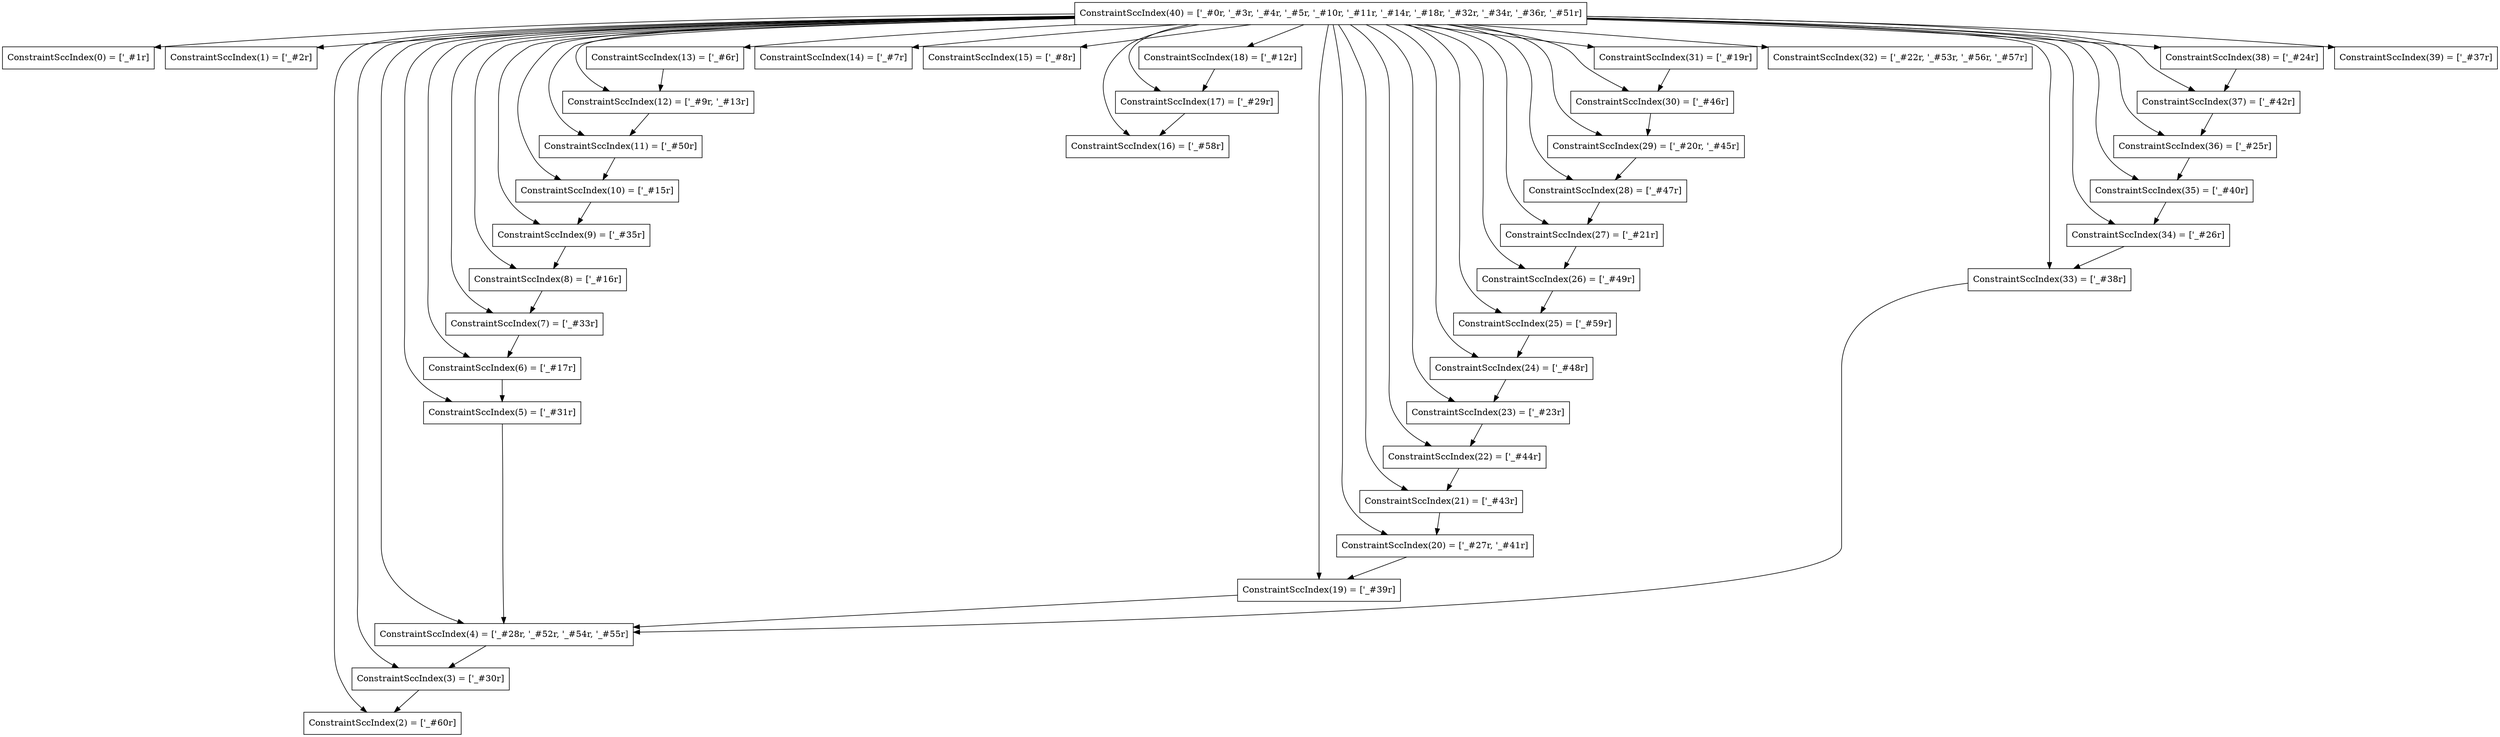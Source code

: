 digraph RegionInferenceContext {
    r0[label="ConstraintSccIndex(0) = [\'_#1r]"][shape="box"];
    r1[label="ConstraintSccIndex(1) = [\'_#2r]"][shape="box"];
    r2[label="ConstraintSccIndex(2) = [\'_#60r]"][shape="box"];
    r3[label="ConstraintSccIndex(3) = [\'_#30r]"][shape="box"];
    r4[label="ConstraintSccIndex(4) = [\'_#28r, \'_#52r, \'_#54r, \'_#55r]"][shape="box"];
    r5[label="ConstraintSccIndex(5) = [\'_#31r]"][shape="box"];
    r6[label="ConstraintSccIndex(6) = [\'_#17r]"][shape="box"];
    r7[label="ConstraintSccIndex(7) = [\'_#33r]"][shape="box"];
    r8[label="ConstraintSccIndex(8) = [\'_#16r]"][shape="box"];
    r9[label="ConstraintSccIndex(9) = [\'_#35r]"][shape="box"];
    r10[label="ConstraintSccIndex(10) = [\'_#15r]"][shape="box"];
    r11[label="ConstraintSccIndex(11) = [\'_#50r]"][shape="box"];
    r12[label="ConstraintSccIndex(12) = [\'_#9r, \'_#13r]"][shape="box"];
    r13[label="ConstraintSccIndex(13) = [\'_#6r]"][shape="box"];
    r14[label="ConstraintSccIndex(14) = [\'_#7r]"][shape="box"];
    r15[label="ConstraintSccIndex(15) = [\'_#8r]"][shape="box"];
    r16[label="ConstraintSccIndex(16) = [\'_#58r]"][shape="box"];
    r17[label="ConstraintSccIndex(17) = [\'_#29r]"][shape="box"];
    r18[label="ConstraintSccIndex(18) = [\'_#12r]"][shape="box"];
    r19[label="ConstraintSccIndex(19) = [\'_#39r]"][shape="box"];
    r20[label="ConstraintSccIndex(20) = [\'_#27r, \'_#41r]"][shape="box"];
    r21[label="ConstraintSccIndex(21) = [\'_#43r]"][shape="box"];
    r22[label="ConstraintSccIndex(22) = [\'_#44r]"][shape="box"];
    r23[label="ConstraintSccIndex(23) = [\'_#23r]"][shape="box"];
    r24[label="ConstraintSccIndex(24) = [\'_#48r]"][shape="box"];
    r25[label="ConstraintSccIndex(25) = [\'_#59r]"][shape="box"];
    r26[label="ConstraintSccIndex(26) = [\'_#49r]"][shape="box"];
    r27[label="ConstraintSccIndex(27) = [\'_#21r]"][shape="box"];
    r28[label="ConstraintSccIndex(28) = [\'_#47r]"][shape="box"];
    r29[label="ConstraintSccIndex(29) = [\'_#20r, \'_#45r]"][shape="box"];
    r30[label="ConstraintSccIndex(30) = [\'_#46r]"][shape="box"];
    r31[label="ConstraintSccIndex(31) = [\'_#19r]"][shape="box"];
    r32[label="ConstraintSccIndex(32) = [\'_#22r, \'_#53r, \'_#56r, \'_#57r]"][shape="box"];
    r33[label="ConstraintSccIndex(33) = [\'_#38r]"][shape="box"];
    r34[label="ConstraintSccIndex(34) = [\'_#26r]"][shape="box"];
    r35[label="ConstraintSccIndex(35) = [\'_#40r]"][shape="box"];
    r36[label="ConstraintSccIndex(36) = [\'_#25r]"][shape="box"];
    r37[label="ConstraintSccIndex(37) = [\'_#42r]"][shape="box"];
    r38[label="ConstraintSccIndex(38) = [\'_#24r]"][shape="box"];
    r39[label="ConstraintSccIndex(39) = [\'_#37r]"][shape="box"];
    r40[label="ConstraintSccIndex(40) = [\'_#0r, \'_#3r, \'_#4r, \'_#5r, \'_#10r, \'_#11r, \'_#14r, \'_#18r, \'_#32r, \'_#34r, \'_#36r, \'_#51r]"][shape="box"];
    r3 -> r2[label=""];
    r4 -> r3[label=""];
    r5 -> r4[label=""];
    r6 -> r5[label=""];
    r7 -> r6[label=""];
    r8 -> r7[label=""];
    r9 -> r8[label=""];
    r10 -> r9[label=""];
    r11 -> r10[label=""];
    r12 -> r11[label=""];
    r13 -> r12[label=""];
    r17 -> r16[label=""];
    r18 -> r17[label=""];
    r19 -> r4[label=""];
    r20 -> r19[label=""];
    r21 -> r20[label=""];
    r22 -> r21[label=""];
    r23 -> r22[label=""];
    r24 -> r23[label=""];
    r25 -> r24[label=""];
    r26 -> r25[label=""];
    r27 -> r26[label=""];
    r28 -> r27[label=""];
    r29 -> r28[label=""];
    r30 -> r29[label=""];
    r31 -> r30[label=""];
    r33 -> r4[label=""];
    r34 -> r33[label=""];
    r35 -> r34[label=""];
    r36 -> r35[label=""];
    r37 -> r36[label=""];
    r38 -> r37[label=""];
    r40 -> r0[label=""];
    r40 -> r1[label=""];
    r40 -> r13[label=""];
    r40 -> r14[label=""];
    r40 -> r15[label=""];
    r40 -> r12[label=""];
    r40 -> r18[label=""];
    r40 -> r10[label=""];
    r40 -> r8[label=""];
    r40 -> r6[label=""];
    r40 -> r31[label=""];
    r40 -> r29[label=""];
    r40 -> r27[label=""];
    r40 -> r32[label=""];
    r40 -> r23[label=""];
    r40 -> r38[label=""];
    r40 -> r36[label=""];
    r40 -> r34[label=""];
    r40 -> r20[label=""];
    r40 -> r4[label=""];
    r40 -> r17[label=""];
    r40 -> r3[label=""];
    r40 -> r5[label=""];
    r40 -> r7[label=""];
    r40 -> r9[label=""];
    r40 -> r39[label=""];
    r40 -> r33[label=""];
    r40 -> r19[label=""];
    r40 -> r35[label=""];
    r40 -> r37[label=""];
    r40 -> r21[label=""];
    r40 -> r22[label=""];
    r40 -> r30[label=""];
    r40 -> r28[label=""];
    r40 -> r24[label=""];
    r40 -> r26[label=""];
    r40 -> r11[label=""];
    r40 -> r16[label=""];
    r40 -> r25[label=""];
    r40 -> r2[label=""];
}
